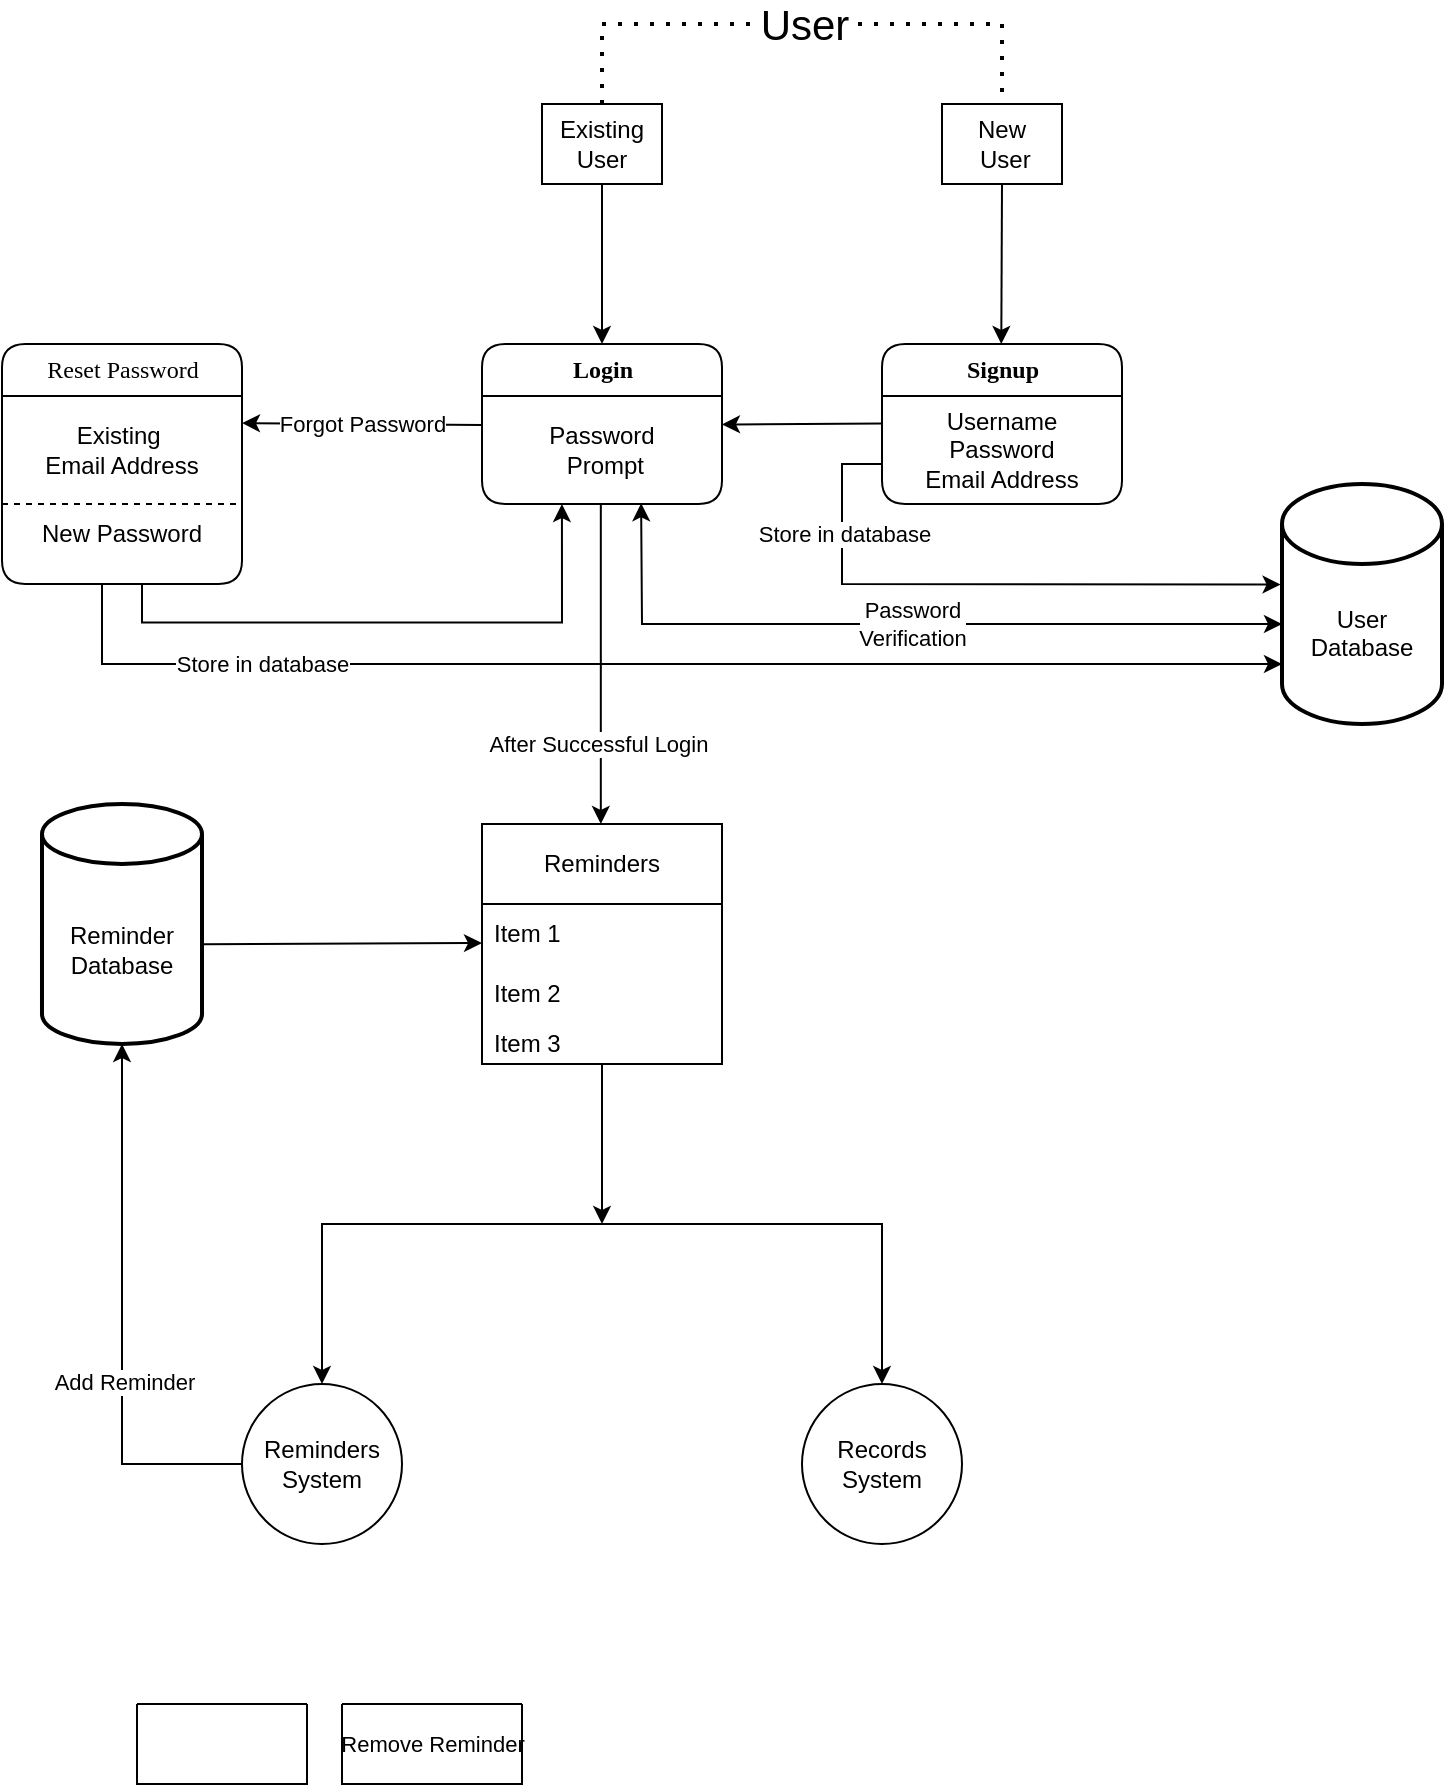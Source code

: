 <mxfile version="22.0.4" type="github">
  <diagram name="Page-1" id="5d7acffa-a066-3a61-03fe-96351882024d">
    <mxGraphModel dx="926" dy="505" grid="1" gridSize="10" guides="1" tooltips="1" connect="1" arrows="1" fold="1" page="1" pageScale="1" pageWidth="827" pageHeight="1169" background="#ffffff" math="0" shadow="0">
      <root>
        <mxCell id="0" />
        <mxCell id="1" parent="0" />
        <mxCell id="21ea969265ad0168-6" value="&lt;h4&gt;Signup&lt;/h4&gt;" style="swimlane;html=1;fontStyle=0;childLayout=stackLayout;horizontal=1;startSize=26;horizontalStack=0;resizeParent=1;resizeLast=0;collapsible=1;marginBottom=0;swimlaneFillColor=#ffffff;align=center;rounded=1;shadow=0;comic=0;labelBackgroundColor=none;strokeWidth=1;fontFamily=Verdana;fontSize=12" parent="1" vertex="1">
          <mxGeometry x="500" y="200" width="120" height="80" as="geometry" />
        </mxCell>
        <mxCell id="IohOSPE47dSQovY_GKLV-14" value="&lt;div align=&quot;center&quot;&gt;Username&lt;/div&gt;&lt;div align=&quot;center&quot;&gt;Password&lt;/div&gt;&lt;div align=&quot;center&quot;&gt;Email Address&lt;/div&gt;" style="text;strokeColor=none;fillColor=none;align=center;verticalAlign=middle;spacingLeft=4;spacingRight=4;overflow=hidden;points=[[0,0.5],[1,0.5]];portConstraint=eastwest;rotatable=0;whiteSpace=wrap;html=1;labelBackgroundColor=none;" vertex="1" parent="21ea969265ad0168-6">
          <mxGeometry y="26" width="120" height="54" as="geometry" />
        </mxCell>
        <mxCell id="IohOSPE47dSQovY_GKLV-13" value="&lt;h4&gt;Login&lt;/h4&gt;" style="swimlane;html=1;fontStyle=0;childLayout=stackLayout;horizontal=1;startSize=26;horizontalStack=0;resizeParent=1;resizeLast=0;collapsible=1;marginBottom=0;swimlaneFillColor=#ffffff;align=center;rounded=1;shadow=0;comic=0;labelBackgroundColor=none;strokeWidth=1;fontFamily=Verdana;fontSize=12" vertex="1" parent="1">
          <mxGeometry x="300" y="200" width="120" height="80" as="geometry" />
        </mxCell>
        <mxCell id="IohOSPE47dSQovY_GKLV-30" value="&lt;p&gt;Reset Password&lt;/p&gt;" style="swimlane;html=1;fontStyle=0;childLayout=stackLayout;horizontal=1;startSize=26;horizontalStack=0;resizeParent=1;resizeLast=0;collapsible=1;marginBottom=0;swimlaneFillColor=#ffffff;align=center;rounded=1;shadow=0;comic=0;labelBackgroundColor=none;strokeWidth=1;fontFamily=Verdana;fontSize=12" vertex="1" parent="1">
          <mxGeometry x="60" y="200" width="120" height="120" as="geometry" />
        </mxCell>
        <mxCell id="IohOSPE47dSQovY_GKLV-31" value="&lt;div&gt;Existing&amp;nbsp;&lt;/div&gt;&lt;div&gt;Email Address&lt;/div&gt;" style="text;strokeColor=none;fillColor=none;align=center;verticalAlign=middle;spacingLeft=4;spacingRight=4;overflow=hidden;points=[[0,0.5],[1,0.5]];portConstraint=eastwest;rotatable=0;whiteSpace=wrap;html=1;labelBackgroundColor=none;" vertex="1" parent="IohOSPE47dSQovY_GKLV-30">
          <mxGeometry y="26" width="120" height="54" as="geometry" />
        </mxCell>
        <mxCell id="IohOSPE47dSQovY_GKLV-37" value="" style="endArrow=none;dashed=1;html=1;rounded=0;" edge="1" parent="IohOSPE47dSQovY_GKLV-30">
          <mxGeometry width="50" height="50" relative="1" as="geometry">
            <mxPoint y="80" as="sourcePoint" />
            <mxPoint x="120" y="80" as="targetPoint" />
          </mxGeometry>
        </mxCell>
        <mxCell id="IohOSPE47dSQovY_GKLV-39" value="&lt;div align=&quot;center&quot;&gt;New Password&lt;/div&gt;" style="text;html=1;strokeColor=none;fillColor=none;align=center;verticalAlign=middle;whiteSpace=wrap;rounded=0;" vertex="1" parent="IohOSPE47dSQovY_GKLV-30">
          <mxGeometry y="80" width="120" height="29" as="geometry" />
        </mxCell>
        <mxCell id="IohOSPE47dSQovY_GKLV-34" value="" style="endArrow=classic;html=1;rounded=0;" edge="1" parent="1">
          <mxGeometry relative="1" as="geometry">
            <mxPoint x="300" y="240.45" as="sourcePoint" />
            <mxPoint x="180" y="239.54" as="targetPoint" />
          </mxGeometry>
        </mxCell>
        <mxCell id="IohOSPE47dSQovY_GKLV-35" value="Forgot Password" style="edgeLabel;resizable=0;html=1;align=center;verticalAlign=middle;" connectable="0" vertex="1" parent="IohOSPE47dSQovY_GKLV-34">
          <mxGeometry relative="1" as="geometry">
            <mxPoint as="offset" />
          </mxGeometry>
        </mxCell>
        <mxCell id="IohOSPE47dSQovY_GKLV-36" value="" style="endArrow=classic;html=1;rounded=0;entryX=0.997;entryY=0.449;entryDx=0;entryDy=0;entryPerimeter=0;exitX=-0.005;exitY=0.44;exitDx=0;exitDy=0;exitPerimeter=0;" edge="1" parent="1">
          <mxGeometry width="50" height="50" relative="1" as="geometry">
            <mxPoint x="500.36" y="239.75" as="sourcePoint" />
            <mxPoint x="420.0" y="240.236" as="targetPoint" />
          </mxGeometry>
        </mxCell>
        <mxCell id="IohOSPE47dSQovY_GKLV-41" value="" style="endArrow=classic;html=1;rounded=0;entryX=0.333;entryY=1.015;entryDx=0;entryDy=0;entryPerimeter=0;" edge="1" parent="1">
          <mxGeometry width="50" height="50" relative="1" as="geometry">
            <mxPoint x="130" y="320" as="sourcePoint" />
            <mxPoint x="339.96" y="280" as="targetPoint" />
            <Array as="points">
              <mxPoint x="130" y="339.19" />
              <mxPoint x="340" y="339.19" />
            </Array>
          </mxGeometry>
        </mxCell>
        <mxCell id="IohOSPE47dSQovY_GKLV-43" value="&lt;p style=&quot;line-height: 100%;&quot;&gt;&lt;/p&gt;&lt;div&gt;&lt;br&gt;&lt;/div&gt;&lt;div&gt;&lt;br&gt;&lt;/div&gt;&lt;div&gt;User &lt;br&gt;&lt;/div&gt;&lt;div&gt;Database&lt;/div&gt;&lt;p&gt;&lt;/p&gt;" style="strokeWidth=2;html=1;shape=mxgraph.flowchart.database;whiteSpace=wrap;align=center;" vertex="1" parent="1">
          <mxGeometry x="700" y="270" width="80" height="120" as="geometry" />
        </mxCell>
        <mxCell id="IohOSPE47dSQovY_GKLV-45" value="" style="endArrow=classic;html=1;rounded=0;entryX=-0.009;entryY=0.419;entryDx=0;entryDy=0;entryPerimeter=0;" edge="1" parent="1" target="IohOSPE47dSQovY_GKLV-43">
          <mxGeometry width="50" height="50" relative="1" as="geometry">
            <mxPoint x="500" y="260" as="sourcePoint" />
            <mxPoint x="690" y="320" as="targetPoint" />
            <Array as="points">
              <mxPoint x="480" y="260" />
              <mxPoint x="480" y="320" />
            </Array>
          </mxGeometry>
        </mxCell>
        <mxCell id="IohOSPE47dSQovY_GKLV-62" value="&lt;div&gt;Store in database&lt;/div&gt;" style="edgeLabel;html=1;align=center;verticalAlign=middle;resizable=0;points=[];" vertex="1" connectable="0" parent="IohOSPE47dSQovY_GKLV-45">
          <mxGeometry x="-0.807" y="1" relative="1" as="geometry">
            <mxPoint y="26" as="offset" />
          </mxGeometry>
        </mxCell>
        <mxCell id="IohOSPE47dSQovY_GKLV-48" value="" style="endArrow=classic;startArrow=classic;html=1;rounded=0;entryX=0.663;entryY=0.993;entryDx=0;entryDy=0;entryPerimeter=0;" edge="1" parent="1" target="IohOSPE47dSQovY_GKLV-15">
          <mxGeometry width="50" height="50" relative="1" as="geometry">
            <mxPoint x="700" y="340" as="sourcePoint" />
            <mxPoint x="383" y="280" as="targetPoint" />
            <Array as="points">
              <mxPoint x="380" y="340" />
            </Array>
          </mxGeometry>
        </mxCell>
        <mxCell id="IohOSPE47dSQovY_GKLV-60" value="Password&lt;div&gt;Verification&lt;/div&gt;" style="edgeLabel;html=1;align=center;verticalAlign=middle;resizable=0;points=[];" vertex="1" connectable="0" parent="IohOSPE47dSQovY_GKLV-48">
          <mxGeometry x="0.048" y="1" relative="1" as="geometry">
            <mxPoint x="14" y="-1" as="offset" />
          </mxGeometry>
        </mxCell>
        <mxCell id="IohOSPE47dSQovY_GKLV-49" value="" style="endArrow=classic;html=1;rounded=0;" edge="1" parent="1">
          <mxGeometry relative="1" as="geometry">
            <mxPoint x="359.41" y="280" as="sourcePoint" />
            <mxPoint x="359.41" y="440" as="targetPoint" />
          </mxGeometry>
        </mxCell>
        <mxCell id="IohOSPE47dSQovY_GKLV-76" value="After Successful Login" style="edgeLabel;html=1;align=center;verticalAlign=middle;resizable=0;points=[];" vertex="1" connectable="0" parent="IohOSPE47dSQovY_GKLV-49">
          <mxGeometry x="0.246" y="-2" relative="1" as="geometry">
            <mxPoint y="20" as="offset" />
          </mxGeometry>
        </mxCell>
        <mxCell id="IohOSPE47dSQovY_GKLV-51" value="" style="endArrow=classic;html=1;rounded=0;" edge="1" parent="1">
          <mxGeometry width="50" height="50" relative="1" as="geometry">
            <mxPoint x="110" y="320" as="sourcePoint" />
            <mxPoint x="700" y="360" as="targetPoint" />
            <Array as="points">
              <mxPoint x="110" y="320" />
              <mxPoint x="110" y="360" />
              <mxPoint x="320" y="360" />
              <mxPoint x="690" y="360" />
            </Array>
          </mxGeometry>
        </mxCell>
        <mxCell id="IohOSPE47dSQovY_GKLV-63" value="Store in database" style="edgeLabel;html=1;align=center;verticalAlign=middle;resizable=0;points=[];" vertex="1" connectable="0" parent="IohOSPE47dSQovY_GKLV-51">
          <mxGeometry x="-0.925" relative="1" as="geometry">
            <mxPoint x="80" y="16" as="offset" />
          </mxGeometry>
        </mxCell>
        <mxCell id="IohOSPE47dSQovY_GKLV-53" value="Reminders" style="swimlane;fontStyle=0;childLayout=stackLayout;horizontal=1;startSize=40;horizontalStack=0;resizeParent=1;resizeParentMax=0;resizeLast=0;collapsible=1;marginBottom=0;whiteSpace=wrap;html=1;" vertex="1" parent="1">
          <mxGeometry x="300" y="440" width="120" height="120" as="geometry" />
        </mxCell>
        <mxCell id="IohOSPE47dSQovY_GKLV-54" value="Item 1" style="text;strokeColor=none;fillColor=none;align=left;verticalAlign=middle;spacingLeft=4;spacingRight=4;overflow=hidden;points=[[0,0.5],[1,0.5]];portConstraint=eastwest;rotatable=0;whiteSpace=wrap;html=1;" vertex="1" parent="IohOSPE47dSQovY_GKLV-53">
          <mxGeometry y="40" width="120" height="30" as="geometry" />
        </mxCell>
        <mxCell id="IohOSPE47dSQovY_GKLV-82" value="" style="endArrow=classic;html=1;rounded=0;" edge="1" parent="IohOSPE47dSQovY_GKLV-53">
          <mxGeometry width="50" height="50" relative="1" as="geometry">
            <mxPoint x="60" y="120" as="sourcePoint" />
            <mxPoint x="60" y="200" as="targetPoint" />
          </mxGeometry>
        </mxCell>
        <mxCell id="IohOSPE47dSQovY_GKLV-55" value="Item 2" style="text;strokeColor=none;fillColor=none;align=left;verticalAlign=middle;spacingLeft=4;spacingRight=4;overflow=hidden;points=[[0,0.5],[1,0.5]];portConstraint=eastwest;rotatable=0;whiteSpace=wrap;html=1;" vertex="1" parent="IohOSPE47dSQovY_GKLV-53">
          <mxGeometry y="70" width="120" height="30" as="geometry" />
        </mxCell>
        <mxCell id="IohOSPE47dSQovY_GKLV-56" value="Item 3" style="text;strokeColor=none;fillColor=none;align=left;verticalAlign=middle;spacingLeft=4;spacingRight=4;overflow=hidden;points=[[0,0.5],[1,0.5]];portConstraint=eastwest;rotatable=0;whiteSpace=wrap;html=1;" vertex="1" parent="IohOSPE47dSQovY_GKLV-53">
          <mxGeometry y="100" width="120" height="20" as="geometry" />
        </mxCell>
        <mxCell id="IohOSPE47dSQovY_GKLV-57" value="" style="endArrow=classic;html=1;rounded=0;exitX=0;exitY=0.5;exitDx=0;exitDy=0;entryX=1;entryY=0;entryDx=0;entryDy=82.5;entryPerimeter=0;" edge="1" parent="1">
          <mxGeometry width="50" height="50" relative="1" as="geometry">
            <mxPoint x="160" y="500.11" as="sourcePoint" />
            <mxPoint x="300" y="499.52" as="targetPoint" />
          </mxGeometry>
        </mxCell>
        <mxCell id="IohOSPE47dSQovY_GKLV-59" value="&lt;p align=&quot;center&quot; style=&quot;line-height: 100%;&quot;&gt;&lt;/p&gt;&lt;div align=&quot;center&quot;&gt;Reminder &lt;br&gt;&lt;/div&gt;&lt;div align=&quot;center&quot;&gt;Database&lt;br&gt;&lt;/div&gt;&lt;p align=&quot;center&quot;&gt;&lt;/p&gt;" style="shape=cylinder3;whiteSpace=wrap;html=1;boundedLbl=1;backgroundOutline=1;size=15;strokeWidth=2;align=center;" vertex="1" parent="1">
          <mxGeometry x="80" y="430" width="80" height="120" as="geometry" />
        </mxCell>
        <mxCell id="IohOSPE47dSQovY_GKLV-15" value="&lt;div align=&quot;center&quot;&gt;Password&lt;/div&gt;&lt;div&gt;&amp;nbsp;Prompt&lt;/div&gt;" style="text;strokeColor=none;fillColor=none;align=center;verticalAlign=middle;spacingLeft=4;spacingRight=4;overflow=hidden;points=[[0,0.5],[1,0.5]];portConstraint=eastwest;rotatable=0;whiteSpace=wrap;html=1;labelBackgroundColor=none;" vertex="1" parent="1">
          <mxGeometry x="300" y="226" width="120" height="54" as="geometry" />
        </mxCell>
        <mxCell id="IohOSPE47dSQovY_GKLV-71" value="Existing User" style="rounded=0;whiteSpace=wrap;html=1;" vertex="1" parent="1">
          <mxGeometry x="330" y="80" width="60" height="40" as="geometry" />
        </mxCell>
        <mxCell id="IohOSPE47dSQovY_GKLV-72" value="&lt;div&gt;New&lt;/div&gt;&lt;div&gt;&amp;nbsp;User&lt;/div&gt;" style="rounded=0;whiteSpace=wrap;html=1;" vertex="1" parent="1">
          <mxGeometry x="530" y="80" width="60" height="40" as="geometry" />
        </mxCell>
        <mxCell id="IohOSPE47dSQovY_GKLV-73" value="" style="endArrow=classic;html=1;rounded=0;entryX=0.5;entryY=0;entryDx=0;entryDy=0;exitX=0.5;exitY=1;exitDx=0;exitDy=0;" edge="1" parent="1" source="IohOSPE47dSQovY_GKLV-71" target="IohOSPE47dSQovY_GKLV-13">
          <mxGeometry width="50" height="50" relative="1" as="geometry">
            <mxPoint x="360" y="130" as="sourcePoint" />
            <mxPoint x="410" y="110" as="targetPoint" />
          </mxGeometry>
        </mxCell>
        <mxCell id="IohOSPE47dSQovY_GKLV-75" value="" style="endArrow=classic;html=1;rounded=0;entryX=0.5;entryY=0;entryDx=0;entryDy=0;exitX=0.5;exitY=1;exitDx=0;exitDy=0;" edge="1" parent="1" source="IohOSPE47dSQovY_GKLV-72">
          <mxGeometry width="50" height="50" relative="1" as="geometry">
            <mxPoint x="559.64" y="160" as="sourcePoint" />
            <mxPoint x="559.64" y="200" as="targetPoint" />
          </mxGeometry>
        </mxCell>
        <mxCell id="IohOSPE47dSQovY_GKLV-81" value="" style="endArrow=classic;startArrow=classic;html=1;rounded=0;" edge="1" parent="1">
          <mxGeometry width="50" height="50" relative="1" as="geometry">
            <mxPoint x="220" y="720" as="sourcePoint" />
            <mxPoint x="500" y="720" as="targetPoint" />
            <Array as="points">
              <mxPoint x="220" y="640" />
              <mxPoint x="360" y="640" />
              <mxPoint x="500" y="640" />
            </Array>
          </mxGeometry>
        </mxCell>
        <mxCell id="IohOSPE47dSQovY_GKLV-332" value="" style="endArrow=none;dashed=1;html=1;dashPattern=1 3;strokeWidth=2;rounded=0;entryX=0.5;entryY=0;entryDx=0;entryDy=0;" edge="1" parent="1" target="IohOSPE47dSQovY_GKLV-72">
          <mxGeometry width="50" height="50" relative="1" as="geometry">
            <mxPoint x="360" y="80" as="sourcePoint" />
            <mxPoint x="410" y="30" as="targetPoint" />
            <Array as="points">
              <mxPoint x="360" y="40" />
              <mxPoint x="560" y="40" />
            </Array>
          </mxGeometry>
        </mxCell>
        <mxCell id="IohOSPE47dSQovY_GKLV-335" value="&lt;font style=&quot;font-size: 21px;&quot;&gt;User&lt;/font&gt;" style="edgeLabel;html=1;align=center;verticalAlign=middle;resizable=0;points=[];" vertex="1" connectable="0" parent="IohOSPE47dSQovY_GKLV-332">
          <mxGeometry x="-0.098" relative="1" as="geometry">
            <mxPoint x="14" as="offset" />
          </mxGeometry>
        </mxCell>
        <mxCell id="IohOSPE47dSQovY_GKLV-337" value="&lt;div&gt;Records&lt;/div&gt;&lt;div&gt;System&lt;br&gt;&lt;/div&gt;" style="ellipse;whiteSpace=wrap;html=1;aspect=fixed;" vertex="1" parent="1">
          <mxGeometry x="460" y="720" width="80" height="80" as="geometry" />
        </mxCell>
        <mxCell id="IohOSPE47dSQovY_GKLV-338" value="&lt;div&gt;Reminders&lt;/div&gt;&lt;div&gt;System&lt;/div&gt;" style="ellipse;whiteSpace=wrap;html=1;aspect=fixed;" vertex="1" parent="1">
          <mxGeometry x="180" y="720" width="80" height="80" as="geometry" />
        </mxCell>
        <mxCell id="IohOSPE47dSQovY_GKLV-339" value="" style="swimlane;startSize=0;" vertex="1" parent="1">
          <mxGeometry x="127.5" y="880" width="85" height="40" as="geometry" />
        </mxCell>
        <mxCell id="IohOSPE47dSQovY_GKLV-342" value="" style="swimlane;startSize=0;" vertex="1" parent="1">
          <mxGeometry x="230" y="880" width="90" height="40" as="geometry" />
        </mxCell>
        <mxCell id="IohOSPE47dSQovY_GKLV-344" value="&lt;font style=&quot;font-size: 11px;&quot;&gt;Remove Reminder&lt;/font&gt;" style="text;html=1;align=center;verticalAlign=middle;resizable=0;points=[];autosize=1;strokeColor=none;fillColor=none;" vertex="1" parent="IohOSPE47dSQovY_GKLV-342">
          <mxGeometry x="-10" y="5" width="110" height="30" as="geometry" />
        </mxCell>
        <mxCell id="IohOSPE47dSQovY_GKLV-347" value="" style="endArrow=classic;html=1;rounded=0;exitX=0;exitY=0.5;exitDx=0;exitDy=0;" edge="1" parent="1" source="IohOSPE47dSQovY_GKLV-338">
          <mxGeometry width="50" height="50" relative="1" as="geometry">
            <mxPoint x="120" y="760" as="sourcePoint" />
            <mxPoint x="120" y="550" as="targetPoint" />
            <Array as="points">
              <mxPoint x="120" y="760" />
            </Array>
          </mxGeometry>
        </mxCell>
        <mxCell id="IohOSPE47dSQovY_GKLV-349" value="Add Reminder" style="edgeLabel;html=1;align=center;verticalAlign=middle;resizable=0;points=[];" vertex="1" connectable="0" parent="IohOSPE47dSQovY_GKLV-347">
          <mxGeometry x="-0.253" y="-1" relative="1" as="geometry">
            <mxPoint as="offset" />
          </mxGeometry>
        </mxCell>
      </root>
    </mxGraphModel>
  </diagram>
</mxfile>
